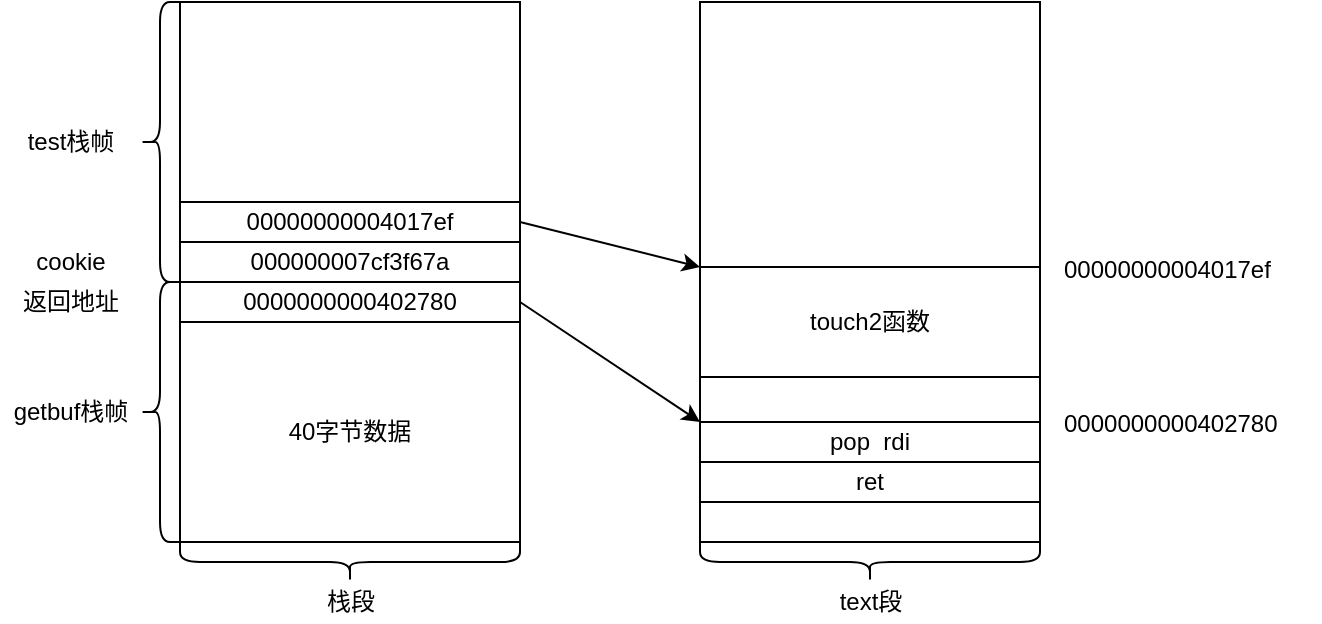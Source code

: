 <mxfile version="15.9.4" type="github">
  <diagram id="7LJ79rK0bJ0zzooGEgz3" name="第 1 页">
    <mxGraphModel dx="1081" dy="579" grid="1" gridSize="10" guides="1" tooltips="1" connect="1" arrows="1" fold="1" page="1" pageScale="1" pageWidth="827" pageHeight="1169" math="0" shadow="0">
      <root>
        <mxCell id="0" />
        <mxCell id="1" parent="0" />
        <mxCell id="rRlus0crqmKQEWSWF_5R-1" value="40字节数据" style="rounded=0;whiteSpace=wrap;html=1;" parent="1" vertex="1">
          <mxGeometry x="220" y="340" width="170" height="110" as="geometry" />
        </mxCell>
        <mxCell id="rRlus0crqmKQEWSWF_5R-2" value="" style="shape=curlyBracket;whiteSpace=wrap;html=1;rounded=1;" parent="1" vertex="1">
          <mxGeometry x="200" y="320" width="20" height="130" as="geometry" />
        </mxCell>
        <mxCell id="rRlus0crqmKQEWSWF_5R-3" value="getbuf栈帧" style="text;html=1;align=center;verticalAlign=middle;resizable=0;points=[];autosize=1;strokeColor=none;fillColor=none;" parent="1" vertex="1">
          <mxGeometry x="130" y="375" width="70" height="20" as="geometry" />
        </mxCell>
        <mxCell id="rRlus0crqmKQEWSWF_5R-4" value="" style="rounded=0;whiteSpace=wrap;html=1;" parent="1" vertex="1">
          <mxGeometry x="220" y="180" width="170" height="160" as="geometry" />
        </mxCell>
        <mxCell id="rRlus0crqmKQEWSWF_5R-5" value="" style="shape=curlyBracket;whiteSpace=wrap;html=1;rounded=1;" parent="1" vertex="1">
          <mxGeometry x="200" y="180" width="20" height="140" as="geometry" />
        </mxCell>
        <mxCell id="rRlus0crqmKQEWSWF_5R-6" value="test栈帧" style="text;html=1;align=center;verticalAlign=middle;resizable=0;points=[];autosize=1;strokeColor=none;fillColor=none;" parent="1" vertex="1">
          <mxGeometry x="135" y="240" width="60" height="20" as="geometry" />
        </mxCell>
        <mxCell id="rRlus0crqmKQEWSWF_5R-7" value="0000000000402780" style="rounded=0;whiteSpace=wrap;html=1;" parent="1" vertex="1">
          <mxGeometry x="220" y="320" width="170" height="20" as="geometry" />
        </mxCell>
        <mxCell id="rRlus0crqmKQEWSWF_5R-8" value="" style="shape=curlyBracket;whiteSpace=wrap;html=1;rounded=1;rotation=-90;" parent="1" vertex="1">
          <mxGeometry x="295" y="375" width="20" height="170" as="geometry" />
        </mxCell>
        <mxCell id="rRlus0crqmKQEWSWF_5R-9" value="栈段" style="text;html=1;align=center;verticalAlign=middle;resizable=0;points=[];autosize=1;strokeColor=none;fillColor=none;" parent="1" vertex="1">
          <mxGeometry x="285" y="470" width="40" height="20" as="geometry" />
        </mxCell>
        <mxCell id="rRlus0crqmKQEWSWF_5R-10" value="" style="rounded=0;whiteSpace=wrap;html=1;" parent="1" vertex="1">
          <mxGeometry x="480" y="180" width="170" height="270" as="geometry" />
        </mxCell>
        <mxCell id="rRlus0crqmKQEWSWF_5R-11" value="" style="shape=curlyBracket;whiteSpace=wrap;html=1;rounded=1;rotation=-90;" parent="1" vertex="1">
          <mxGeometry x="555" y="375" width="20" height="170" as="geometry" />
        </mxCell>
        <mxCell id="rRlus0crqmKQEWSWF_5R-12" value="text段" style="text;html=1;align=center;verticalAlign=middle;resizable=0;points=[];autosize=1;strokeColor=none;fillColor=none;" parent="1" vertex="1">
          <mxGeometry x="540" y="470" width="50" height="20" as="geometry" />
        </mxCell>
        <mxCell id="rRlus0crqmKQEWSWF_5R-13" value="pop &amp;nbsp;rdi" style="rounded=0;whiteSpace=wrap;html=1;" parent="1" vertex="1">
          <mxGeometry x="480" y="390" width="170" height="20" as="geometry" />
        </mxCell>
        <mxCell id="rRlus0crqmKQEWSWF_5R-14" value="&lt;span style=&quot;text-align: center&quot;&gt;0000000000402780&lt;/span&gt;" style="text;whiteSpace=wrap;html=1;" parent="1" vertex="1">
          <mxGeometry x="660" y="376.5" width="130" height="25" as="geometry" />
        </mxCell>
        <mxCell id="rRlus0crqmKQEWSWF_5R-15" value="00000000004017ef" style="rounded=0;whiteSpace=wrap;html=1;" parent="1" vertex="1">
          <mxGeometry x="220" y="280" width="170" height="20" as="geometry" />
        </mxCell>
        <mxCell id="rRlus0crqmKQEWSWF_5R-16" value="&lt;span style=&quot;text-align: center&quot;&gt;00000000004017ef&lt;/span&gt;" style="text;whiteSpace=wrap;html=1;" parent="1" vertex="1">
          <mxGeometry x="660" y="300" width="130" height="30" as="geometry" />
        </mxCell>
        <mxCell id="rRlus0crqmKQEWSWF_5R-17" value="touch2函数" style="rounded=0;whiteSpace=wrap;html=1;" parent="1" vertex="1">
          <mxGeometry x="480" y="312.5" width="170" height="55" as="geometry" />
        </mxCell>
        <mxCell id="rRlus0crqmKQEWSWF_5R-18" value="" style="endArrow=classic;html=1;rounded=0;exitX=1;exitY=0.5;exitDx=0;exitDy=0;entryX=0;entryY=0;entryDx=0;entryDy=0;" parent="1" source="rRlus0crqmKQEWSWF_5R-7" target="rRlus0crqmKQEWSWF_5R-13" edge="1">
          <mxGeometry width="50" height="50" relative="1" as="geometry">
            <mxPoint x="420" y="337.5" as="sourcePoint" />
            <mxPoint x="480" y="405" as="targetPoint" />
          </mxGeometry>
        </mxCell>
        <mxCell id="rRlus0crqmKQEWSWF_5R-19" value="" style="endArrow=classic;html=1;rounded=0;exitX=1;exitY=0.5;exitDx=0;exitDy=0;" parent="1" source="rRlus0crqmKQEWSWF_5R-15" edge="1">
          <mxGeometry width="50" height="50" relative="1" as="geometry">
            <mxPoint x="390" y="237.5" as="sourcePoint" />
            <mxPoint x="480" y="312.5" as="targetPoint" />
          </mxGeometry>
        </mxCell>
        <mxCell id="rRlus0crqmKQEWSWF_5R-20" value="返回地址" style="text;html=1;align=center;verticalAlign=middle;resizable=0;points=[];autosize=1;strokeColor=none;fillColor=none;" parent="1" vertex="1">
          <mxGeometry x="135" y="320" width="60" height="20" as="geometry" />
        </mxCell>
        <mxCell id="f6_XVVJa3W92ZmdoxiY2-1" value="ret" style="rounded=0;whiteSpace=wrap;html=1;" parent="1" vertex="1">
          <mxGeometry x="480" y="410" width="170" height="20" as="geometry" />
        </mxCell>
        <mxCell id="f6_XVVJa3W92ZmdoxiY2-2" value="000000007cf3f67a" style="rounded=0;whiteSpace=wrap;html=1;" parent="1" vertex="1">
          <mxGeometry x="220" y="300" width="170" height="20" as="geometry" />
        </mxCell>
        <mxCell id="f6_XVVJa3W92ZmdoxiY2-3" value="cookie" style="text;html=1;align=center;verticalAlign=middle;resizable=0;points=[];autosize=1;strokeColor=none;fillColor=none;" parent="1" vertex="1">
          <mxGeometry x="140" y="300" width="50" height="20" as="geometry" />
        </mxCell>
      </root>
    </mxGraphModel>
  </diagram>
</mxfile>
